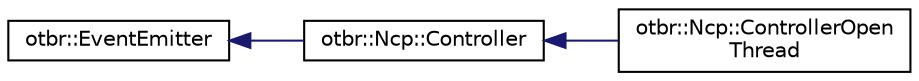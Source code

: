 digraph "Graphical Class Hierarchy"
{
  edge [fontname="Helvetica",fontsize="10",labelfontname="Helvetica",labelfontsize="10"];
  node [fontname="Helvetica",fontsize="10",shape=record];
  rankdir="LR";
  Node0 [label="otbr::EventEmitter",height=0.2,width=0.4,color="black", fillcolor="white", style="filled",URL="$dd/dcb/classotbr_1_1EventEmitter.html",tooltip="This class implements the basic functionality of an event emitter. "];
  Node0 -> Node1 [dir="back",color="midnightblue",fontsize="10",style="solid",fontname="Helvetica"];
  Node1 [label="otbr::Ncp::Controller",height=0.2,width=0.4,color="black", fillcolor="white", style="filled",URL="$da/d6a/classotbr_1_1Ncp_1_1Controller.html",tooltip="This interface defines NCP Controller functionality. "];
  Node1 -> Node2 [dir="back",color="midnightblue",fontsize="10",style="solid",fontname="Helvetica"];
  Node2 [label="otbr::Ncp::ControllerOpen\lThread",height=0.2,width=0.4,color="black", fillcolor="white", style="filled",URL="$db/d17/classotbr_1_1Ncp_1_1ControllerOpenThread.html",tooltip="This interface defines NCP Controller functionality. "];
}
